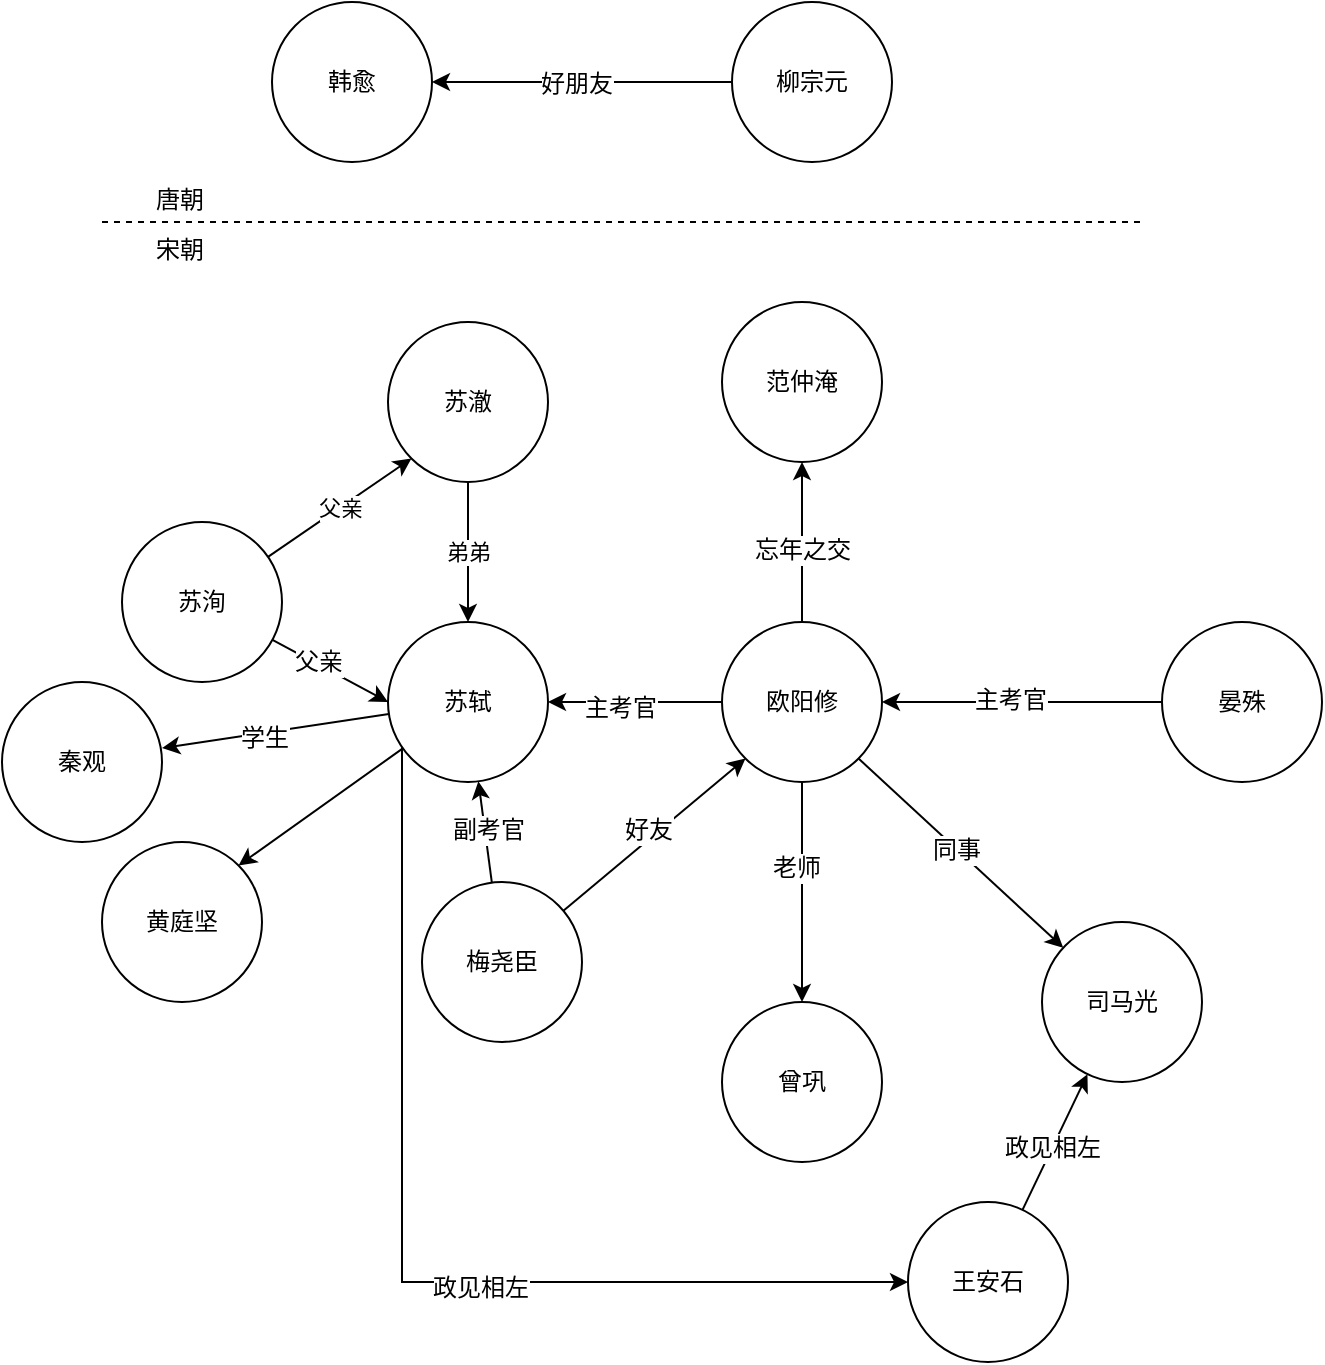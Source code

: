 <mxfile version="10.8.2" type="github"><diagram id="bTmxkvTBRUn0bJljOMiK" name="ÃÂ§ÃÂ¬ÃÂ¬ 1 ÃÂ©ÃÂ¡ÃÂµ"><mxGraphModel dx="1745" dy="1785" grid="1" gridSize="10" guides="1" tooltips="1" connect="1" arrows="1" fold="1" page="1" pageScale="1" pageWidth="827" pageHeight="1169" math="0" shadow="0"><root><mxCell id="0"/><mxCell id="1" parent="0"/><mxCell id="oool9UytFhYBTO3Nz_0I-6" value="" style="edgeStyle=orthogonalEdgeStyle;rounded=0;orthogonalLoop=1;jettySize=auto;html=1;" parent="1" source="oool9UytFhYBTO3Nz_0I-1" target="oool9UytFhYBTO3Nz_0I-5" edge="1"><mxGeometry relative="1" as="geometry"/></mxCell><mxCell id="oool9UytFhYBTO3Nz_0I-7" value="老师" style="text;html=1;resizable=0;points=[];align=center;verticalAlign=middle;labelBackgroundColor=#ffffff;" parent="oool9UytFhYBTO3Nz_0I-6" vertex="1" connectable="0"><mxGeometry x="-0.225" y="-3" relative="1" as="geometry"><mxPoint as="offset"/></mxGeometry></mxCell><mxCell id="oool9UytFhYBTO3Nz_0I-9" value="" style="edgeStyle=orthogonalEdgeStyle;rounded=0;orthogonalLoop=1;jettySize=auto;html=1;" parent="1" source="oool9UytFhYBTO3Nz_0I-1" target="oool9UytFhYBTO3Nz_0I-8" edge="1"><mxGeometry relative="1" as="geometry"/></mxCell><mxCell id="oool9UytFhYBTO3Nz_0I-10" value="主考官" style="text;html=1;resizable=0;points=[];align=center;verticalAlign=middle;labelBackgroundColor=#ffffff;" parent="oool9UytFhYBTO3Nz_0I-9" vertex="1" connectable="0"><mxGeometry x="0.175" y="3" relative="1" as="geometry"><mxPoint as="offset"/></mxGeometry></mxCell><mxCell id="oool9UytFhYBTO3Nz_0I-14" value="" style="edgeStyle=orthogonalEdgeStyle;rounded=0;orthogonalLoop=1;jettySize=auto;html=1;" parent="1" source="oool9UytFhYBTO3Nz_0I-1" target="oool9UytFhYBTO3Nz_0I-13" edge="1"><mxGeometry relative="1" as="geometry"/></mxCell><mxCell id="oool9UytFhYBTO3Nz_0I-15" value="忘年之交" style="text;html=1;resizable=0;points=[];align=center;verticalAlign=middle;labelBackgroundColor=#ffffff;" parent="oool9UytFhYBTO3Nz_0I-14" vertex="1" connectable="0"><mxGeometry x="-0.1" relative="1" as="geometry"><mxPoint as="offset"/></mxGeometry></mxCell><mxCell id="oool9UytFhYBTO3Nz_0I-1" value="欧阳修" style="ellipse;whiteSpace=wrap;html=1;aspect=fixed;" parent="1" vertex="1"><mxGeometry x="280" y="280" width="80" height="80" as="geometry"/></mxCell><mxCell id="oool9UytFhYBTO3Nz_0I-13" value="范仲淹" style="ellipse;whiteSpace=wrap;html=1;aspect=fixed;" parent="1" vertex="1"><mxGeometry x="280" y="120" width="80" height="80" as="geometry"/></mxCell><mxCell id="2Us1p_YSVQB1OdqRml2R-4" style="edgeStyle=orthogonalEdgeStyle;rounded=0;orthogonalLoop=1;jettySize=auto;html=1;entryX=0;entryY=0.5;entryDx=0;entryDy=0;" parent="1" source="oool9UytFhYBTO3Nz_0I-8" target="2Us1p_YSVQB1OdqRml2R-1" edge="1"><mxGeometry relative="1" as="geometry"><Array as="points"><mxPoint x="120" y="610"/></Array></mxGeometry></mxCell><mxCell id="2Us1p_YSVQB1OdqRml2R-5" value="政见相左" style="text;html=1;resizable=0;points=[];align=center;verticalAlign=middle;labelBackgroundColor=#ffffff;" parent="2Us1p_YSVQB1OdqRml2R-4" vertex="1" connectable="0"><mxGeometry x="0.028" y="39" relative="1" as="geometry"><mxPoint x="39" y="42" as="offset"/></mxGeometry></mxCell><mxCell id="1yVHyHu7a-eqaVt4gXZ9-2" style="rounded=0;orthogonalLoop=1;jettySize=auto;html=1;entryX=1;entryY=0.413;entryDx=0;entryDy=0;entryPerimeter=0;" edge="1" parent="1" source="oool9UytFhYBTO3Nz_0I-8" target="1yVHyHu7a-eqaVt4gXZ9-1"><mxGeometry relative="1" as="geometry"/></mxCell><mxCell id="1yVHyHu7a-eqaVt4gXZ9-3" value="学生" style="text;html=1;resizable=0;points=[];align=center;verticalAlign=middle;labelBackgroundColor=#ffffff;" vertex="1" connectable="0" parent="1yVHyHu7a-eqaVt4gXZ9-2"><mxGeometry x="0.105" y="2" relative="1" as="geometry"><mxPoint as="offset"/></mxGeometry></mxCell><mxCell id="1yVHyHu7a-eqaVt4gXZ9-5" style="edgeStyle=none;rounded=0;orthogonalLoop=1;jettySize=auto;html=1;entryX=1;entryY=0;entryDx=0;entryDy=0;" edge="1" parent="1" source="oool9UytFhYBTO3Nz_0I-8" target="1yVHyHu7a-eqaVt4gXZ9-4"><mxGeometry relative="1" as="geometry"/></mxCell><mxCell id="oool9UytFhYBTO3Nz_0I-8" value="苏轼" style="ellipse;whiteSpace=wrap;html=1;aspect=fixed;" parent="1" vertex="1"><mxGeometry x="113" y="280" width="80" height="80" as="geometry"/></mxCell><mxCell id="oool9UytFhYBTO3Nz_0I-5" value="曾巩" style="ellipse;whiteSpace=wrap;html=1;aspect=fixed;" parent="1" vertex="1"><mxGeometry x="280" y="470" width="80" height="80" as="geometry"/></mxCell><mxCell id="oool9UytFhYBTO3Nz_0I-11" style="edgeStyle=orthogonalEdgeStyle;rounded=0;orthogonalLoop=1;jettySize=auto;html=1;entryX=1;entryY=0.5;entryDx=0;entryDy=0;" parent="1" source="oool9UytFhYBTO3Nz_0I-3" target="oool9UytFhYBTO3Nz_0I-1" edge="1"><mxGeometry relative="1" as="geometry"/></mxCell><mxCell id="oool9UytFhYBTO3Nz_0I-12" value="主考官" style="text;html=1;resizable=0;points=[];align=center;verticalAlign=middle;labelBackgroundColor=#ffffff;" parent="oool9UytFhYBTO3Nz_0I-11" vertex="1" connectable="0"><mxGeometry x="0.086" y="-1" relative="1" as="geometry"><mxPoint as="offset"/></mxGeometry></mxCell><mxCell id="oool9UytFhYBTO3Nz_0I-3" value="晏殊&lt;br&gt;" style="ellipse;whiteSpace=wrap;html=1;aspect=fixed;" parent="1" vertex="1"><mxGeometry x="500" y="280" width="80" height="80" as="geometry"/></mxCell><mxCell id="oool9UytFhYBTO3Nz_0I-17" style="edgeStyle=orthogonalEdgeStyle;rounded=0;orthogonalLoop=1;jettySize=auto;html=1;entryX=1;entryY=1;entryDx=0;entryDy=0;strokeColor=none;curved=1;" parent="1" source="oool9UytFhYBTO3Nz_0I-16" target="oool9UytFhYBTO3Nz_0I-1" edge="1"><mxGeometry relative="1" as="geometry"/></mxCell><mxCell id="oool9UytFhYBTO3Nz_0I-19" style="rounded=0;orthogonalLoop=1;jettySize=auto;html=1;entryX=1;entryY=1;entryDx=0;entryDy=0;startArrow=classic;startFill=1;endArrow=none;endFill=0;" parent="1" source="oool9UytFhYBTO3Nz_0I-16" target="oool9UytFhYBTO3Nz_0I-1" edge="1"><mxGeometry relative="1" as="geometry"/></mxCell><mxCell id="oool9UytFhYBTO3Nz_0I-20" value="同事" style="text;html=1;resizable=0;points=[];align=center;verticalAlign=middle;labelBackgroundColor=#ffffff;" parent="oool9UytFhYBTO3Nz_0I-19" vertex="1" connectable="0"><mxGeometry x="0.048" relative="1" as="geometry"><mxPoint as="offset"/></mxGeometry></mxCell><mxCell id="oool9UytFhYBTO3Nz_0I-16" value="司马光" style="ellipse;whiteSpace=wrap;html=1;aspect=fixed;" parent="1" vertex="1"><mxGeometry x="440" y="430" width="80" height="80" as="geometry"/></mxCell><mxCell id="zc8ms8CbyxTxp79wbEz_-2" style="rounded=0;orthogonalLoop=1;jettySize=auto;html=1;entryX=0;entryY=1;entryDx=0;entryDy=0;" parent="1" source="zc8ms8CbyxTxp79wbEz_-1" target="oool9UytFhYBTO3Nz_0I-1" edge="1"><mxGeometry relative="1" as="geometry"/></mxCell><mxCell id="zc8ms8CbyxTxp79wbEz_-3" value="好友" style="text;html=1;resizable=0;points=[];align=center;verticalAlign=middle;labelBackgroundColor=#ffffff;" parent="zc8ms8CbyxTxp79wbEz_-2" vertex="1" connectable="0"><mxGeometry x="-0.02" y="4" relative="1" as="geometry"><mxPoint as="offset"/></mxGeometry></mxCell><mxCell id="zc8ms8CbyxTxp79wbEz_-4" style="edgeStyle=none;rounded=0;orthogonalLoop=1;jettySize=auto;html=1;" parent="1" source="zc8ms8CbyxTxp79wbEz_-1" target="oool9UytFhYBTO3Nz_0I-8" edge="1"><mxGeometry relative="1" as="geometry"/></mxCell><mxCell id="zc8ms8CbyxTxp79wbEz_-5" value="副考官" style="text;html=1;resizable=0;points=[];align=center;verticalAlign=middle;labelBackgroundColor=#ffffff;" parent="zc8ms8CbyxTxp79wbEz_-4" vertex="1" connectable="0"><mxGeometry x="0.031" y="-1" relative="1" as="geometry"><mxPoint as="offset"/></mxGeometry></mxCell><mxCell id="zc8ms8CbyxTxp79wbEz_-1" value="梅尧臣" style="ellipse;whiteSpace=wrap;html=1;aspect=fixed;" parent="1" vertex="1"><mxGeometry x="130" y="410" width="80" height="80" as="geometry"/></mxCell><mxCell id="zc8ms8CbyxTxp79wbEz_-7" value="弟弟" style="edgeStyle=none;rounded=0;orthogonalLoop=1;jettySize=auto;html=1;entryX=0.5;entryY=0;entryDx=0;entryDy=0;" parent="1" source="zc8ms8CbyxTxp79wbEz_-6" target="oool9UytFhYBTO3Nz_0I-8" edge="1"><mxGeometry relative="1" as="geometry"/></mxCell><mxCell id="zc8ms8CbyxTxp79wbEz_-6" value="苏澈" style="ellipse;whiteSpace=wrap;html=1;aspect=fixed;" parent="1" vertex="1"><mxGeometry x="113" y="130" width="80" height="80" as="geometry"/></mxCell><mxCell id="zc8ms8CbyxTxp79wbEz_-9" style="edgeStyle=none;rounded=0;orthogonalLoop=1;jettySize=auto;html=1;entryX=0;entryY=0.5;entryDx=0;entryDy=0;" parent="1" source="zc8ms8CbyxTxp79wbEz_-8" target="oool9UytFhYBTO3Nz_0I-8" edge="1"><mxGeometry relative="1" as="geometry"/></mxCell><mxCell id="zc8ms8CbyxTxp79wbEz_-11" value="父亲" style="text;html=1;resizable=0;points=[];align=center;verticalAlign=middle;labelBackgroundColor=#ffffff;" parent="zc8ms8CbyxTxp79wbEz_-9" vertex="1" connectable="0"><mxGeometry x="-0.229" y="1" relative="1" as="geometry"><mxPoint as="offset"/></mxGeometry></mxCell><mxCell id="zc8ms8CbyxTxp79wbEz_-10" value="父亲" style="edgeStyle=none;rounded=0;orthogonalLoop=1;jettySize=auto;html=1;entryX=0;entryY=1;entryDx=0;entryDy=0;" parent="1" source="zc8ms8CbyxTxp79wbEz_-8" target="zc8ms8CbyxTxp79wbEz_-6" edge="1"><mxGeometry relative="1" as="geometry"/></mxCell><mxCell id="zc8ms8CbyxTxp79wbEz_-8" value="苏洵&lt;br&gt;" style="ellipse;whiteSpace=wrap;html=1;aspect=fixed;" parent="1" vertex="1"><mxGeometry x="-20" y="230" width="80" height="80" as="geometry"/></mxCell><mxCell id="2Us1p_YSVQB1OdqRml2R-2" style="rounded=0;orthogonalLoop=1;jettySize=auto;html=1;" parent="1" source="2Us1p_YSVQB1OdqRml2R-1" target="oool9UytFhYBTO3Nz_0I-16" edge="1"><mxGeometry relative="1" as="geometry"/></mxCell><mxCell id="2Us1p_YSVQB1OdqRml2R-3" value="政见相左" style="text;html=1;resizable=0;points=[];align=center;verticalAlign=middle;labelBackgroundColor=#ffffff;" parent="2Us1p_YSVQB1OdqRml2R-2" vertex="1" connectable="0"><mxGeometry x="-0.077" y="1" relative="1" as="geometry"><mxPoint as="offset"/></mxGeometry></mxCell><mxCell id="2Us1p_YSVQB1OdqRml2R-1" value="王安石" style="ellipse;whiteSpace=wrap;html=1;aspect=fixed;" parent="1" vertex="1"><mxGeometry x="373" y="570" width="80" height="80" as="geometry"/></mxCell><mxCell id="1yVHyHu7a-eqaVt4gXZ9-1" value="秦观" style="ellipse;whiteSpace=wrap;html=1;aspect=fixed;" vertex="1" parent="1"><mxGeometry x="-80" y="310" width="80" height="80" as="geometry"/></mxCell><mxCell id="1yVHyHu7a-eqaVt4gXZ9-4" value="黄庭坚" style="ellipse;whiteSpace=wrap;html=1;aspect=fixed;" vertex="1" parent="1"><mxGeometry x="-30" y="390" width="80" height="80" as="geometry"/></mxCell><mxCell id="1yVHyHu7a-eqaVt4gXZ9-7" value="韩愈" style="ellipse;whiteSpace=wrap;html=1;aspect=fixed;" vertex="1" parent="1"><mxGeometry x="55" y="-30" width="80" height="80" as="geometry"/></mxCell><mxCell id="1yVHyHu7a-eqaVt4gXZ9-11" style="edgeStyle=none;rounded=0;orthogonalLoop=1;jettySize=auto;html=1;" edge="1" parent="1" source="1yVHyHu7a-eqaVt4gXZ9-8" target="1yVHyHu7a-eqaVt4gXZ9-7"><mxGeometry relative="1" as="geometry"/></mxCell><mxCell id="1yVHyHu7a-eqaVt4gXZ9-12" value="好朋友" style="text;html=1;resizable=0;points=[];align=center;verticalAlign=middle;labelBackgroundColor=#ffffff;" vertex="1" connectable="0" parent="1yVHyHu7a-eqaVt4gXZ9-11"><mxGeometry x="0.04" y="1" relative="1" as="geometry"><mxPoint as="offset"/></mxGeometry></mxCell><mxCell id="1yVHyHu7a-eqaVt4gXZ9-8" value="柳宗元" style="ellipse;whiteSpace=wrap;html=1;aspect=fixed;" vertex="1" parent="1"><mxGeometry x="285" y="-30" width="80" height="80" as="geometry"/></mxCell><mxCell id="1yVHyHu7a-eqaVt4gXZ9-13" value="" style="endArrow=none;dashed=1;html=1;" edge="1" parent="1"><mxGeometry width="50" height="50" relative="1" as="geometry"><mxPoint x="-30" y="80" as="sourcePoint"/><mxPoint x="492" y="80" as="targetPoint"/></mxGeometry></mxCell><mxCell id="1yVHyHu7a-eqaVt4gXZ9-14" value="唐朝" style="text;html=1;resizable=0;points=[];autosize=1;align=left;verticalAlign=top;spacingTop=-4;" vertex="1" parent="1"><mxGeometry x="-5" y="59" width="40" height="20" as="geometry"/></mxCell><mxCell id="1yVHyHu7a-eqaVt4gXZ9-15" value="宋朝" style="text;html=1;resizable=0;points=[];autosize=1;align=left;verticalAlign=top;spacingTop=-4;" vertex="1" parent="1"><mxGeometry x="-5" y="84" width="40" height="20" as="geometry"/></mxCell></root></mxGraphModel></diagram></mxfile>